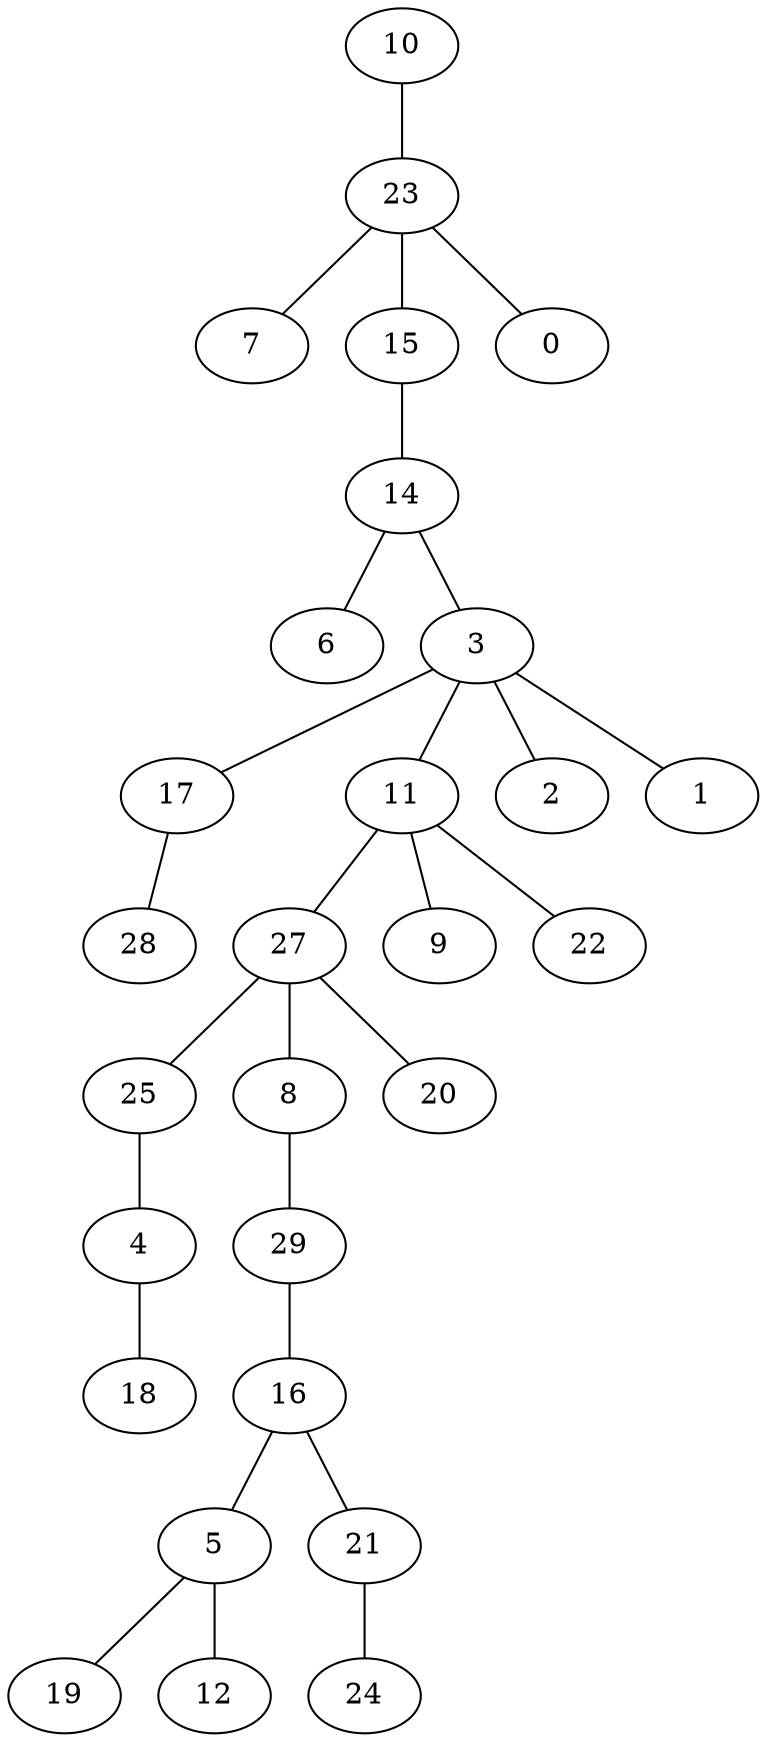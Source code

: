 graph G {
"16";
"19";
"24";
"6";
"25";
"14";
"5";
"7";
"17";
"21";
"3";
"4";
"29";
"28";
"18";
"12";
"27";
"11";
"10";
"15";
"2";
"9";
"1";
"23";
"8";
"20";
"0";
"22";
    "23" -- "0";
    "21" -- "24";
    "3" -- "2";
    "27" -- "20";
    "5" -- "12";
    "25" -- "4";
    "3" -- "1";
    "29" -- "16";
    "17" -- "28";
    "14" -- "6";
    "23" -- "7";
    "11" -- "22";
    "11" -- "9";
    "3" -- "17";
    "23" -- "15";
    "16" -- "21";
    "16" -- "5";
    "15" -- "14";
    "10" -- "23";
    "11" -- "27";
    "27" -- "25";
    "27" -- "8";
    "5" -- "19";
    "14" -- "3";
    "8" -- "29";
    "4" -- "18";
    "3" -- "11";
}
